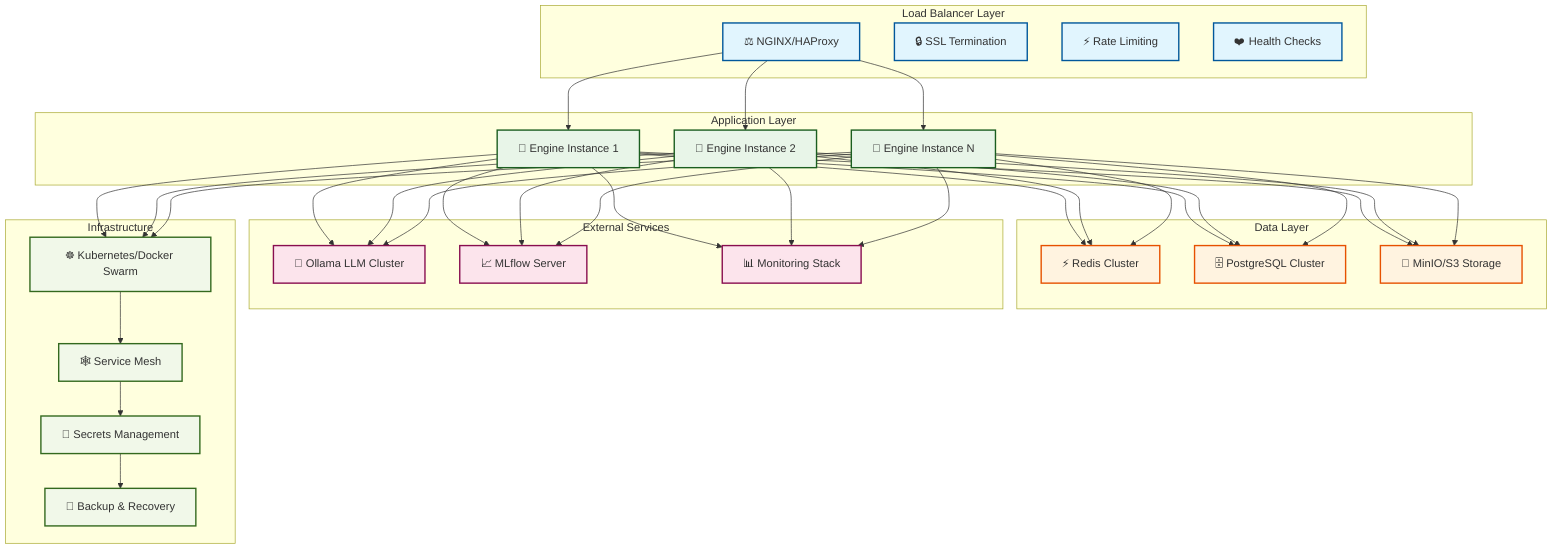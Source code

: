 graph TB
    subgraph "Load Balancer Layer"
        A[⚖️ NGINX/HAProxy]
        B[🔒 SSL Termination]
        C[⚡ Rate Limiting]
        D[❤️ Health Checks]
    end
    
    subgraph "Application Layer"
        E[🔄 Engine Instance 1]
        F[🔄 Engine Instance 2]
        G[🔄 Engine Instance N]
    end
    
    subgraph "Data Layer"
        H[⚡ Redis Cluster]
        I[🗄️ PostgreSQL Cluster]
        J[💾 MinIO/S3 Storage]
    end
    
    subgraph "External Services"
        K[🤖 Ollama LLM Cluster]
        L[📈 MLflow Server]
        M[📊 Monitoring Stack]
    end
    
    subgraph "Infrastructure"
        N[☸️ Kubernetes/Docker Swarm]
        O[🕸️ Service Mesh]
        P[🔐 Secrets Management]
        Q[💾 Backup & Recovery]
    end
    
    A --> E
    A --> F
    A --> G
    
    E --> H
    F --> H
    G --> H
    
    E --> I
    F --> I
    G --> I
    
    E --> J
    F --> J
    G --> J
    
    E --> K
    F --> K
    G --> K
    
    E --> L
    F --> L
    G --> L
    
    E --> M
    F --> M
    G --> M
    
    E --> N
    F --> N
    G --> N
    
    N --> O
    O --> P
    P --> Q
    
    classDef lbLayer fill:#e1f5fe,stroke:#01579b,stroke-width:2px
    classDef appLayer fill:#e8f5e8,stroke:#1b5e20,stroke-width:2px
    classDef dataLayer fill:#fff3e0,stroke:#e65100,stroke-width:2px
    classDef externalLayer fill:#fce4ec,stroke:#880e4f,stroke-width:2px
    classDef infraLayer fill:#f1f8e9,stroke:#33691e,stroke-width:2px
    
    class A,B,C,D lbLayer
    class E,F,G appLayer
    class H,I,J dataLayer
    class K,L,M externalLayer
    class N,O,P,Q infraLayer